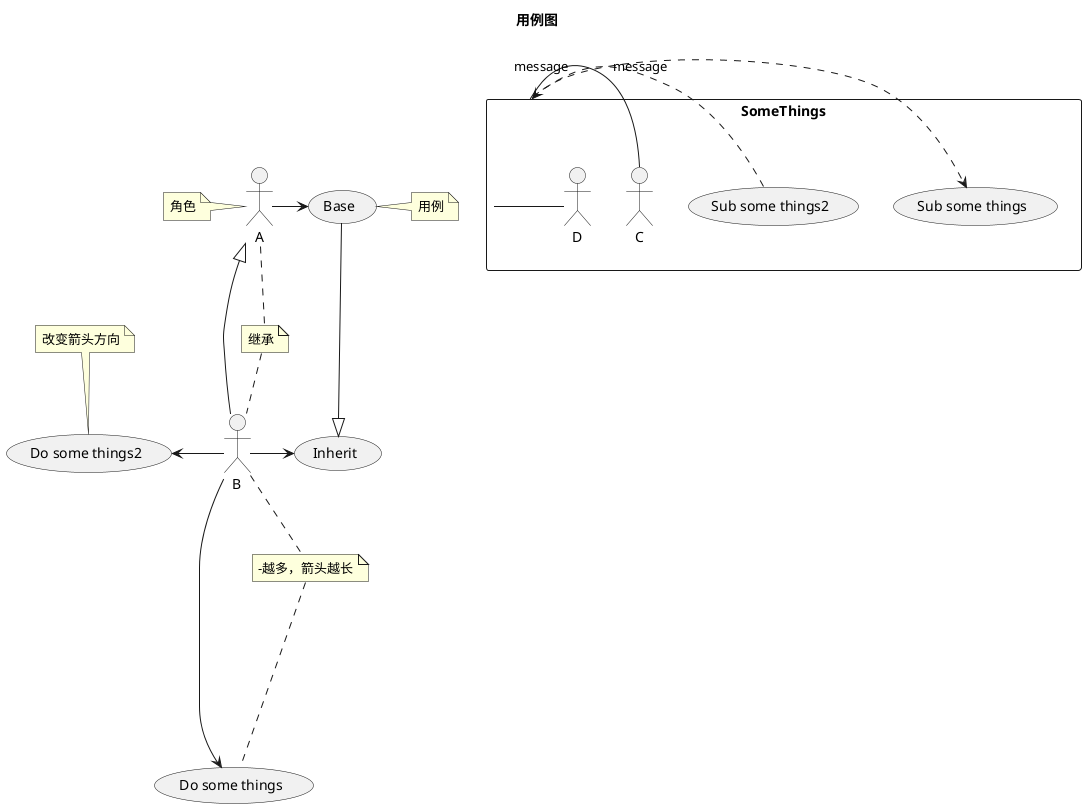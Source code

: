 @startuml
title 用例图

actor A
actor B
A<|--B
note left of A:角色

note "继承" as inherit
A .. inherit
inherit .. B

A->(Base)
B->(Inherit)
(Base)--|>(Inherit)
note right of (Base):用例

B----->(Do some things)
note "-越多，箭头越长" as things
B .. things
things .. (Do some things)

B -left->(Do some things2)
note top of (Do some things2):改变箭头方向

rectangle SomeThings {
    C -- (SomeThings)
    (SomeThings) .> (Sub some things) : message
    (Sub some things2) .> (SomeThings) : message
    (SomeThings) -- D
}
@enduml